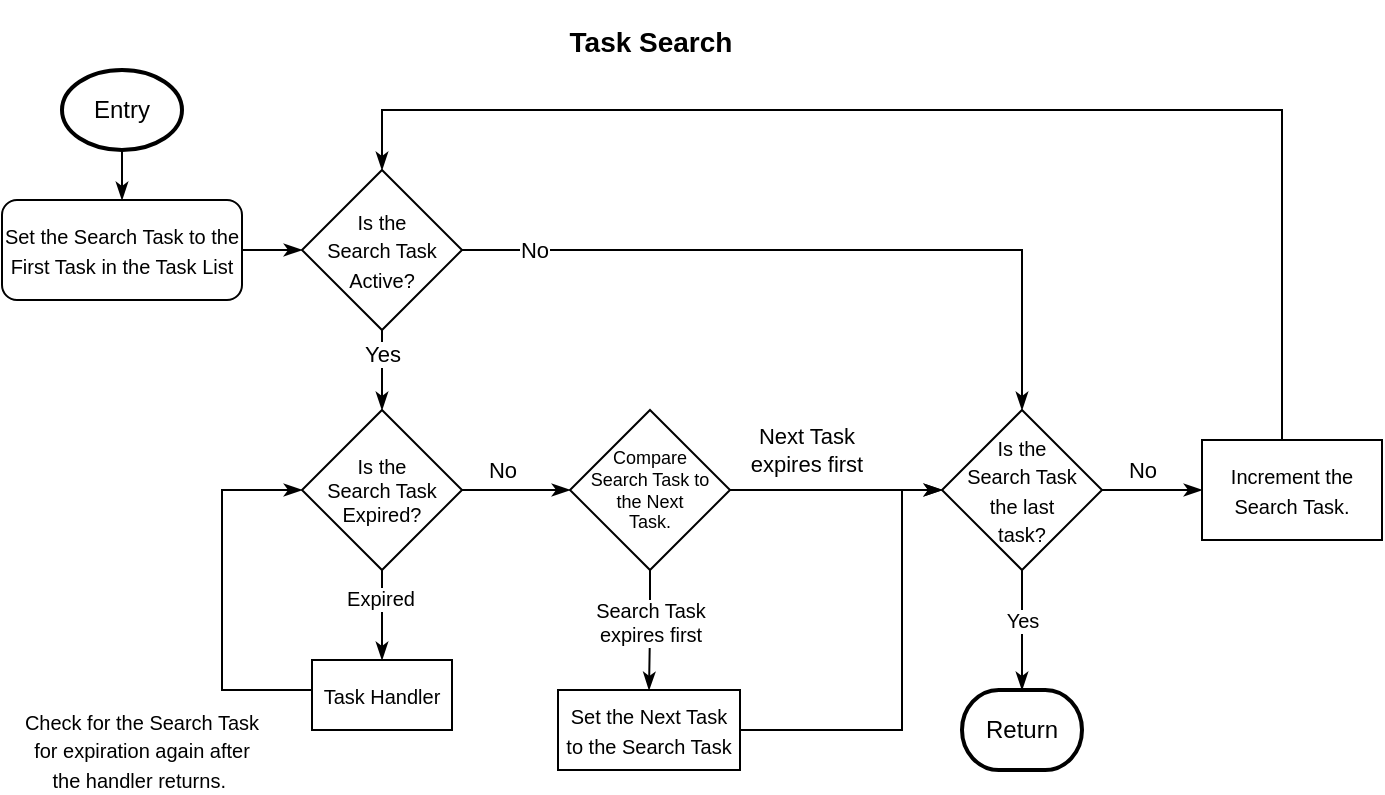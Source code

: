 <mxfile version="21.2.8" type="device">
  <diagram id="C5RBs43oDa-KdzZeNtuy" name="Page-1">
    <mxGraphModel dx="732" dy="811" grid="1" gridSize="10" guides="1" tooltips="1" connect="1" arrows="1" fold="1" page="1" pageScale="1" pageWidth="827" pageHeight="1169" math="0" shadow="0">
      <root>
        <mxCell id="WIyWlLk6GJQsqaUBKTNV-0" />
        <mxCell id="WIyWlLk6GJQsqaUBKTNV-1" parent="WIyWlLk6GJQsqaUBKTNV-0" />
        <mxCell id="dYI3dTuQ3Ob1T5ZX_YG3-53" style="edgeStyle=orthogonalEdgeStyle;rounded=0;orthogonalLoop=1;jettySize=auto;html=1;endArrow=classicThin;endFill=1;" parent="WIyWlLk6GJQsqaUBKTNV-1" source="dYI3dTuQ3Ob1T5ZX_YG3-37" target="dYI3dTuQ3Ob1T5ZX_YG3-76" edge="1">
          <mxGeometry relative="1" as="geometry">
            <mxPoint x="280" y="620" as="targetPoint" />
          </mxGeometry>
        </mxCell>
        <mxCell id="dYI3dTuQ3Ob1T5ZX_YG3-37" value="&lt;font style=&quot;font-size: 10px;&quot;&gt;Set the Search Task to the&lt;br&gt;First Task in the Task List&lt;/font&gt;" style="rounded=1;whiteSpace=wrap;html=1;" parent="WIyWlLk6GJQsqaUBKTNV-1" vertex="1">
          <mxGeometry x="90" y="625" width="120" height="50" as="geometry" />
        </mxCell>
        <mxCell id="dYI3dTuQ3Ob1T5ZX_YG3-48" value="No" style="edgeStyle=orthogonalEdgeStyle;rounded=0;orthogonalLoop=1;jettySize=auto;html=1;exitX=1;exitY=0.5;exitDx=0;exitDy=0;entryX=0;entryY=0.5;entryDx=0;entryDy=0;endArrow=classicThin;endFill=1;" parent="WIyWlLk6GJQsqaUBKTNV-1" source="dYI3dTuQ3Ob1T5ZX_YG3-38" target="dYI3dTuQ3Ob1T5ZX_YG3-43" edge="1">
          <mxGeometry x="-0.259" y="10" relative="1" as="geometry">
            <mxPoint as="offset" />
          </mxGeometry>
        </mxCell>
        <mxCell id="dYI3dTuQ3Ob1T5ZX_YG3-38" value="&lt;font style=&quot;font-size: 10px;&quot;&gt;Is the &lt;br style=&quot;font-size: 10px;&quot;&gt;Search Task Expired?&lt;br style=&quot;font-size: 10px;&quot;&gt;&lt;/font&gt;" style="rhombus;whiteSpace=wrap;html=1;fontSize=10;" parent="WIyWlLk6GJQsqaUBKTNV-1" vertex="1">
          <mxGeometry x="240" y="730" width="80" height="80" as="geometry" />
        </mxCell>
        <mxCell id="dYI3dTuQ3Ob1T5ZX_YG3-46" style="edgeStyle=orthogonalEdgeStyle;rounded=0;orthogonalLoop=1;jettySize=auto;html=1;entryX=0;entryY=0.5;entryDx=0;entryDy=0;endArrow=classicThin;endFill=1;" parent="WIyWlLk6GJQsqaUBKTNV-1" source="dYI3dTuQ3Ob1T5ZX_YG3-39" target="dYI3dTuQ3Ob1T5ZX_YG3-38" edge="1">
          <mxGeometry relative="1" as="geometry">
            <mxPoint x="200" y="780" as="targetPoint" />
            <Array as="points">
              <mxPoint x="200" y="870" />
              <mxPoint x="200" y="770" />
            </Array>
          </mxGeometry>
        </mxCell>
        <mxCell id="dYI3dTuQ3Ob1T5ZX_YG3-39" value="&lt;span style=&quot;font-size: 10px;&quot;&gt;Task Handler&lt;br&gt;&lt;/span&gt;" style="rounded=0;whiteSpace=wrap;html=1;" parent="WIyWlLk6GJQsqaUBKTNV-1" vertex="1">
          <mxGeometry x="245" y="855" width="70" height="35" as="geometry" />
        </mxCell>
        <mxCell id="dYI3dTuQ3Ob1T5ZX_YG3-40" value="" style="endArrow=classicThin;html=1;rounded=0;entryX=0.5;entryY=0;entryDx=0;entryDy=0;exitX=0.5;exitY=1;exitDx=0;exitDy=0;endFill=1;" parent="WIyWlLk6GJQsqaUBKTNV-1" target="dYI3dTuQ3Ob1T5ZX_YG3-39" edge="1">
          <mxGeometry width="50" height="50" relative="1" as="geometry">
            <mxPoint x="280" y="810" as="sourcePoint" />
            <mxPoint x="280" y="800" as="targetPoint" />
          </mxGeometry>
        </mxCell>
        <mxCell id="dYI3dTuQ3Ob1T5ZX_YG3-41" value="Expired" style="edgeLabel;html=1;align=center;verticalAlign=middle;resizable=0;points=[];fontSize=10;" parent="dYI3dTuQ3Ob1T5ZX_YG3-40" vertex="1" connectable="0">
          <mxGeometry x="-0.382" y="-1" relative="1" as="geometry">
            <mxPoint as="offset" />
          </mxGeometry>
        </mxCell>
        <mxCell id="dYI3dTuQ3Ob1T5ZX_YG3-58" style="edgeStyle=orthogonalEdgeStyle;rounded=0;orthogonalLoop=1;jettySize=auto;html=1;entryX=0.5;entryY=0;entryDx=0;entryDy=0;endArrow=classicThin;endFill=1;" parent="WIyWlLk6GJQsqaUBKTNV-1" source="dYI3dTuQ3Ob1T5ZX_YG3-43" target="dYI3dTuQ3Ob1T5ZX_YG3-57" edge="1">
          <mxGeometry relative="1" as="geometry" />
        </mxCell>
        <mxCell id="dYI3dTuQ3Ob1T5ZX_YG3-59" value="Search Task&lt;br style=&quot;font-size: 10px;&quot;&gt;expires first" style="edgeLabel;html=1;align=center;verticalAlign=middle;resizable=0;points=[];fontSize=10;" parent="dYI3dTuQ3Ob1T5ZX_YG3-58" vertex="1" connectable="0">
          <mxGeometry x="-0.138" relative="1" as="geometry">
            <mxPoint as="offset" />
          </mxGeometry>
        </mxCell>
        <mxCell id="dYI3dTuQ3Ob1T5ZX_YG3-60" style="edgeStyle=orthogonalEdgeStyle;rounded=0;orthogonalLoop=1;jettySize=auto;html=1;entryX=0;entryY=0.5;entryDx=0;entryDy=0;endArrow=classicThin;endFill=1;" parent="WIyWlLk6GJQsqaUBKTNV-1" source="dYI3dTuQ3Ob1T5ZX_YG3-43" target="dYI3dTuQ3Ob1T5ZX_YG3-54" edge="1">
          <mxGeometry relative="1" as="geometry" />
        </mxCell>
        <mxCell id="dYI3dTuQ3Ob1T5ZX_YG3-61" value="Next Task&lt;br&gt;expires first" style="edgeLabel;html=1;align=center;verticalAlign=middle;resizable=0;points=[];" parent="dYI3dTuQ3Ob1T5ZX_YG3-60" vertex="1" connectable="0">
          <mxGeometry x="-0.645" y="-2" relative="1" as="geometry">
            <mxPoint x="19" y="-22" as="offset" />
          </mxGeometry>
        </mxCell>
        <mxCell id="dYI3dTuQ3Ob1T5ZX_YG3-43" value="&lt;font style=&quot;font-size: 9px;&quot;&gt;Compare&lt;br style=&quot;font-size: 9px;&quot;&gt;Search Task&amp;nbsp;to &lt;br&gt;the Next &lt;br&gt;Task.&lt;br style=&quot;font-size: 9px;&quot;&gt;&lt;/font&gt;" style="rhombus;whiteSpace=wrap;html=1;fontSize=9;" parent="WIyWlLk6GJQsqaUBKTNV-1" vertex="1">
          <mxGeometry x="374" y="730" width="80" height="80" as="geometry" />
        </mxCell>
        <mxCell id="dYI3dTuQ3Ob1T5ZX_YG3-81" style="edgeStyle=orthogonalEdgeStyle;rounded=0;orthogonalLoop=1;jettySize=auto;html=1;entryX=0.5;entryY=0;entryDx=0;entryDy=0;endArrow=classicThin;endFill=1;" parent="WIyWlLk6GJQsqaUBKTNV-1" source="dYI3dTuQ3Ob1T5ZX_YG3-44" target="dYI3dTuQ3Ob1T5ZX_YG3-76" edge="1">
          <mxGeometry relative="1" as="geometry">
            <mxPoint x="695" y="650" as="targetPoint" />
            <Array as="points">
              <mxPoint x="730" y="580" />
              <mxPoint x="280" y="580" />
            </Array>
          </mxGeometry>
        </mxCell>
        <mxCell id="dYI3dTuQ3Ob1T5ZX_YG3-44" value="&lt;span style=&quot;font-size: 10px;&quot;&gt;Increment the Search Task.&lt;/span&gt;" style="rounded=0;whiteSpace=wrap;html=1;" parent="WIyWlLk6GJQsqaUBKTNV-1" vertex="1">
          <mxGeometry x="690" y="745" width="90" height="50" as="geometry" />
        </mxCell>
        <mxCell id="dYI3dTuQ3Ob1T5ZX_YG3-47" value="&lt;font style=&quot;font-size: 10px;&quot;&gt;Check for the Search Task for expiration again after the handler returns.&amp;nbsp;&lt;/font&gt;" style="text;html=1;strokeColor=none;fillColor=none;align=center;verticalAlign=middle;whiteSpace=wrap;rounded=0;" parent="WIyWlLk6GJQsqaUBKTNV-1" vertex="1">
          <mxGeometry x="100" y="880" width="120" height="40" as="geometry" />
        </mxCell>
        <mxCell id="dYI3dTuQ3Ob1T5ZX_YG3-63" value="No" style="edgeStyle=orthogonalEdgeStyle;rounded=0;orthogonalLoop=1;jettySize=auto;html=1;entryX=0;entryY=0.5;entryDx=0;entryDy=0;endArrow=classicThin;endFill=1;" parent="WIyWlLk6GJQsqaUBKTNV-1" source="dYI3dTuQ3Ob1T5ZX_YG3-54" target="dYI3dTuQ3Ob1T5ZX_YG3-44" edge="1">
          <mxGeometry x="-0.2" y="10" relative="1" as="geometry">
            <mxPoint as="offset" />
          </mxGeometry>
        </mxCell>
        <mxCell id="dYI3dTuQ3Ob1T5ZX_YG3-67" style="edgeStyle=orthogonalEdgeStyle;rounded=0;orthogonalLoop=1;jettySize=auto;html=1;entryX=0.5;entryY=0;entryDx=0;entryDy=0;entryPerimeter=0;endArrow=classicThin;endFill=1;" parent="WIyWlLk6GJQsqaUBKTNV-1" source="dYI3dTuQ3Ob1T5ZX_YG3-54" target="dYI3dTuQ3Ob1T5ZX_YG3-72" edge="1">
          <mxGeometry relative="1" as="geometry">
            <mxPoint x="575" y="850" as="targetPoint" />
          </mxGeometry>
        </mxCell>
        <mxCell id="dYI3dTuQ3Ob1T5ZX_YG3-75" value="Yes" style="edgeLabel;html=1;align=center;verticalAlign=middle;resizable=0;points=[];fontSize=10;" parent="dYI3dTuQ3Ob1T5ZX_YG3-67" vertex="1" connectable="0">
          <mxGeometry x="-0.184" relative="1" as="geometry">
            <mxPoint as="offset" />
          </mxGeometry>
        </mxCell>
        <mxCell id="dYI3dTuQ3Ob1T5ZX_YG3-54" value="&lt;font style=&quot;font-size: 10px;&quot;&gt;&lt;br&gt;Is the &lt;br&gt;Search Task &lt;br&gt;the last &lt;br&gt;task?&lt;br&gt;&lt;br&gt;&lt;/font&gt;" style="rhombus;whiteSpace=wrap;html=1;" parent="WIyWlLk6GJQsqaUBKTNV-1" vertex="1">
          <mxGeometry x="560" y="730" width="80" height="80" as="geometry" />
        </mxCell>
        <mxCell id="dYI3dTuQ3Ob1T5ZX_YG3-62" style="edgeStyle=orthogonalEdgeStyle;rounded=0;orthogonalLoop=1;jettySize=auto;html=1;entryX=0;entryY=0.5;entryDx=0;entryDy=0;endArrow=classicThin;endFill=1;" parent="WIyWlLk6GJQsqaUBKTNV-1" source="dYI3dTuQ3Ob1T5ZX_YG3-57" target="dYI3dTuQ3Ob1T5ZX_YG3-54" edge="1">
          <mxGeometry relative="1" as="geometry">
            <Array as="points">
              <mxPoint x="540" y="890" />
              <mxPoint x="540" y="770" />
            </Array>
          </mxGeometry>
        </mxCell>
        <mxCell id="dYI3dTuQ3Ob1T5ZX_YG3-57" value="&lt;span style=&quot;font-size: 10px;&quot;&gt;Set the Next Task&lt;br&gt;to the Search Task&lt;br&gt;&lt;/span&gt;" style="rounded=0;whiteSpace=wrap;html=1;" parent="WIyWlLk6GJQsqaUBKTNV-1" vertex="1">
          <mxGeometry x="368" y="870" width="91" height="40" as="geometry" />
        </mxCell>
        <mxCell id="dYI3dTuQ3Ob1T5ZX_YG3-70" style="edgeStyle=orthogonalEdgeStyle;rounded=0;orthogonalLoop=1;jettySize=auto;html=1;entryX=0.5;entryY=0;entryDx=0;entryDy=0;endArrow=classicThin;endFill=1;" parent="WIyWlLk6GJQsqaUBKTNV-1" target="dYI3dTuQ3Ob1T5ZX_YG3-37" edge="1">
          <mxGeometry relative="1" as="geometry">
            <mxPoint x="150" y="600" as="sourcePoint" />
          </mxGeometry>
        </mxCell>
        <mxCell id="dYI3dTuQ3Ob1T5ZX_YG3-72" value="Return" style="strokeWidth=2;html=1;shape=mxgraph.flowchart.terminator;whiteSpace=wrap;" parent="WIyWlLk6GJQsqaUBKTNV-1" vertex="1">
          <mxGeometry x="570" y="870" width="60" height="40" as="geometry" />
        </mxCell>
        <mxCell id="dYI3dTuQ3Ob1T5ZX_YG3-74" value="Entry" style="strokeWidth=2;html=1;shape=mxgraph.flowchart.start_1;whiteSpace=wrap;" parent="WIyWlLk6GJQsqaUBKTNV-1" vertex="1">
          <mxGeometry x="120" y="560" width="60" height="40" as="geometry" />
        </mxCell>
        <mxCell id="dYI3dTuQ3Ob1T5ZX_YG3-77" style="edgeStyle=orthogonalEdgeStyle;rounded=0;orthogonalLoop=1;jettySize=auto;html=1;endArrow=classicThin;endFill=1;" parent="WIyWlLk6GJQsqaUBKTNV-1" source="dYI3dTuQ3Ob1T5ZX_YG3-76" target="dYI3dTuQ3Ob1T5ZX_YG3-38" edge="1">
          <mxGeometry relative="1" as="geometry" />
        </mxCell>
        <mxCell id="dYI3dTuQ3Ob1T5ZX_YG3-78" value="Yes" style="edgeLabel;html=1;align=center;verticalAlign=middle;resizable=0;points=[];" parent="dYI3dTuQ3Ob1T5ZX_YG3-77" vertex="1" connectable="0">
          <mxGeometry x="-0.437" relative="1" as="geometry">
            <mxPoint as="offset" />
          </mxGeometry>
        </mxCell>
        <mxCell id="dYI3dTuQ3Ob1T5ZX_YG3-83" style="edgeStyle=orthogonalEdgeStyle;rounded=0;orthogonalLoop=1;jettySize=auto;html=1;entryX=0.5;entryY=0;entryDx=0;entryDy=0;endArrow=classicThin;endFill=1;" parent="WIyWlLk6GJQsqaUBKTNV-1" source="dYI3dTuQ3Ob1T5ZX_YG3-76" target="dYI3dTuQ3Ob1T5ZX_YG3-54" edge="1">
          <mxGeometry relative="1" as="geometry" />
        </mxCell>
        <mxCell id="dYI3dTuQ3Ob1T5ZX_YG3-85" value="No" style="edgeLabel;html=1;align=center;verticalAlign=middle;resizable=0;points=[];" parent="dYI3dTuQ3Ob1T5ZX_YG3-83" vertex="1" connectable="0">
          <mxGeometry x="-0.385" y="1" relative="1" as="geometry">
            <mxPoint x="-75" y="1" as="offset" />
          </mxGeometry>
        </mxCell>
        <mxCell id="dYI3dTuQ3Ob1T5ZX_YG3-76" value="&lt;font style=&quot;font-size: 10px;&quot;&gt;Is the &lt;br&gt;Search Task Active?&lt;br&gt;&lt;/font&gt;" style="rhombus;whiteSpace=wrap;html=1;" parent="WIyWlLk6GJQsqaUBKTNV-1" vertex="1">
          <mxGeometry x="240" y="610" width="80" height="80" as="geometry" />
        </mxCell>
        <mxCell id="dYI3dTuQ3Ob1T5ZX_YG3-80" style="edgeStyle=orthogonalEdgeStyle;rounded=0;orthogonalLoop=1;jettySize=auto;html=1;exitX=0.5;exitY=1;exitDx=0;exitDy=0;exitPerimeter=0;" parent="WIyWlLk6GJQsqaUBKTNV-1" source="dYI3dTuQ3Ob1T5ZX_YG3-72" target="dYI3dTuQ3Ob1T5ZX_YG3-72" edge="1">
          <mxGeometry relative="1" as="geometry" />
        </mxCell>
        <mxCell id="dYI3dTuQ3Ob1T5ZX_YG3-84" value="&lt;font style=&quot;font-size: 14px;&quot;&gt;Task Search&lt;/font&gt;" style="text;strokeColor=none;fillColor=none;html=1;fontSize=18;fontStyle=1;verticalAlign=middle;align=center;" parent="WIyWlLk6GJQsqaUBKTNV-1" vertex="1">
          <mxGeometry x="364" y="525" width="100" height="40" as="geometry" />
        </mxCell>
      </root>
    </mxGraphModel>
  </diagram>
</mxfile>
